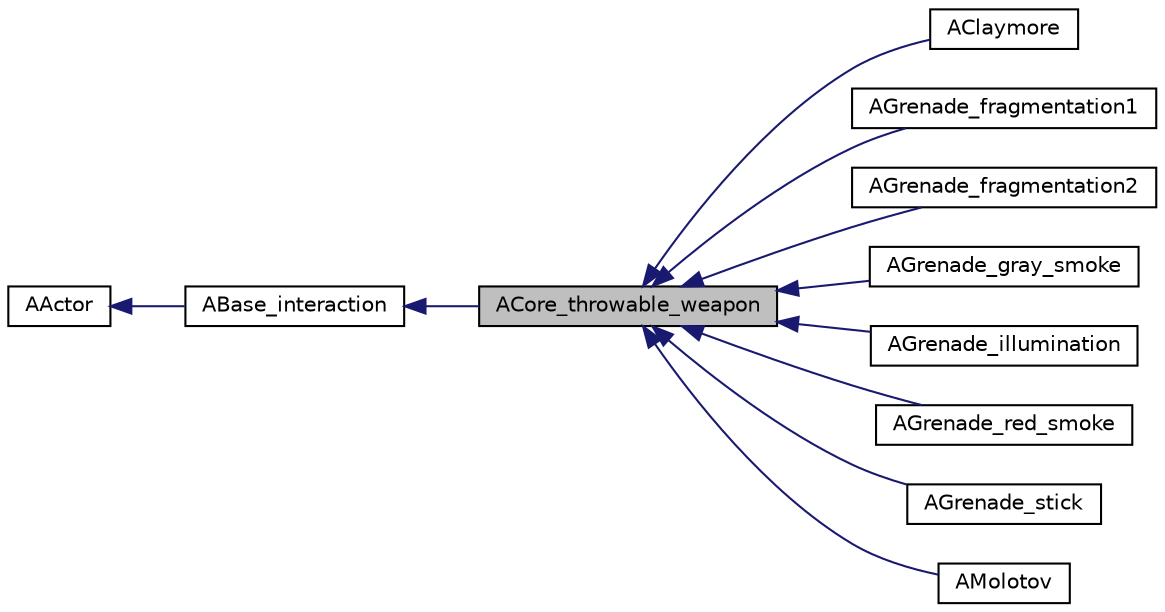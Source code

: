 digraph "ACore_throwable_weapon"
{
 // LATEX_PDF_SIZE
  edge [fontname="Helvetica",fontsize="10",labelfontname="Helvetica",labelfontsize="10"];
  node [fontname="Helvetica",fontsize="10",shape=record];
  rankdir="LR";
  Node1 [label="ACore_throwable_weapon",height=0.2,width=0.4,color="black", fillcolor="grey75", style="filled", fontcolor="black",tooltip=" "];
  Node2 -> Node1 [dir="back",color="midnightblue",fontsize="10",style="solid",fontname="Helvetica"];
  Node2 [label="ABase_interaction",height=0.2,width=0.4,color="black", fillcolor="white", style="filled",URL="$class_a_base__interaction.html",tooltip=" "];
  Node3 -> Node2 [dir="back",color="midnightblue",fontsize="10",style="solid",fontname="Helvetica"];
  Node3 [label="AActor",height=0.2,width=0.4,color="black", fillcolor="white", style="filled",tooltip=" "];
  Node1 -> Node4 [dir="back",color="midnightblue",fontsize="10",style="solid",fontname="Helvetica"];
  Node4 [label="AClaymore",height=0.2,width=0.4,color="black", fillcolor="white", style="filled",URL="$class_a_claymore.html",tooltip=" "];
  Node1 -> Node5 [dir="back",color="midnightblue",fontsize="10",style="solid",fontname="Helvetica"];
  Node5 [label="AGrenade_fragmentation1",height=0.2,width=0.4,color="black", fillcolor="white", style="filled",URL="$class_a_grenade__fragmentation1.html",tooltip=" "];
  Node1 -> Node6 [dir="back",color="midnightblue",fontsize="10",style="solid",fontname="Helvetica"];
  Node6 [label="AGrenade_fragmentation2",height=0.2,width=0.4,color="black", fillcolor="white", style="filled",URL="$class_a_grenade__fragmentation2.html",tooltip=" "];
  Node1 -> Node7 [dir="back",color="midnightblue",fontsize="10",style="solid",fontname="Helvetica"];
  Node7 [label="AGrenade_gray_smoke",height=0.2,width=0.4,color="black", fillcolor="white", style="filled",URL="$class_a_grenade__gray__smoke.html",tooltip=" "];
  Node1 -> Node8 [dir="back",color="midnightblue",fontsize="10",style="solid",fontname="Helvetica"];
  Node8 [label="AGrenade_illumination",height=0.2,width=0.4,color="black", fillcolor="white", style="filled",URL="$class_a_grenade__illumination.html",tooltip=" "];
  Node1 -> Node9 [dir="back",color="midnightblue",fontsize="10",style="solid",fontname="Helvetica"];
  Node9 [label="AGrenade_red_smoke",height=0.2,width=0.4,color="black", fillcolor="white", style="filled",URL="$class_a_grenade__red__smoke.html",tooltip=" "];
  Node1 -> Node10 [dir="back",color="midnightblue",fontsize="10",style="solid",fontname="Helvetica"];
  Node10 [label="AGrenade_stick",height=0.2,width=0.4,color="black", fillcolor="white", style="filled",URL="$class_a_grenade__stick.html",tooltip=" "];
  Node1 -> Node11 [dir="back",color="midnightblue",fontsize="10",style="solid",fontname="Helvetica"];
  Node11 [label="AMolotov",height=0.2,width=0.4,color="black", fillcolor="white", style="filled",URL="$class_a_molotov.html",tooltip=" "];
}
